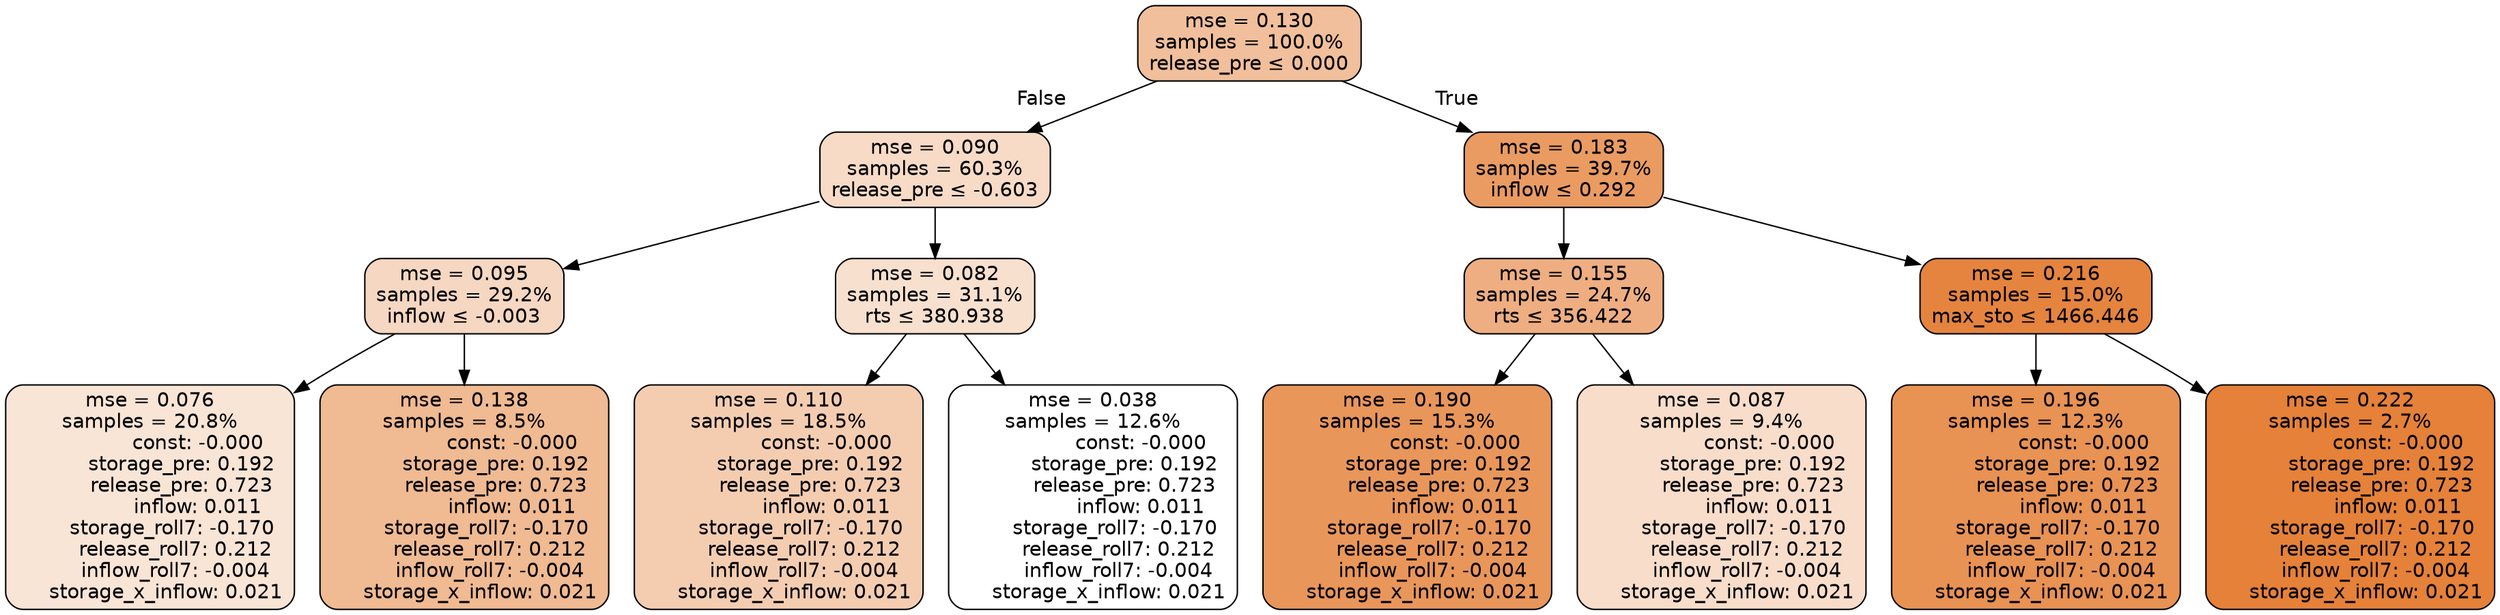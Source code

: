 digraph tree {
node [shape=rectangle, style="filled, rounded", color="black", fontname=helvetica] ;
edge [fontname=helvetica] ;
	"0" [label="mse = 0.130
samples = 100.0%
release_pre &le; 0.000", fillcolor="#f1bf9b"]
	"1" [label="mse = 0.090
samples = 60.3%
release_pre &le; -0.603", fillcolor="#f7dbc7"]
	"2" [label="mse = 0.095
samples = 29.2%
inflow &le; -0.003", fillcolor="#f6d7c1"]
	"3" [label="mse = 0.076
samples = 20.8%
               const: -0.000
          storage_pre: 0.192
          release_pre: 0.723
               inflow: 0.011
       storage_roll7: -0.170
        release_roll7: 0.212
        inflow_roll7: -0.004
     storage_x_inflow: 0.021", fillcolor="#f9e5d6"]
	"4" [label="mse = 0.138
samples = 8.5%
               const: -0.000
          storage_pre: 0.192
          release_pre: 0.723
               inflow: 0.011
       storage_roll7: -0.170
        release_roll7: 0.212
        inflow_roll7: -0.004
     storage_x_inflow: 0.021", fillcolor="#f0ba92"]
	"5" [label="mse = 0.082
samples = 31.1%
rts &le; 380.938", fillcolor="#f8e0cf"]
	"6" [label="mse = 0.110
samples = 18.5%
               const: -0.000
          storage_pre: 0.192
          release_pre: 0.723
               inflow: 0.011
       storage_roll7: -0.170
        release_roll7: 0.212
        inflow_roll7: -0.004
     storage_x_inflow: 0.021", fillcolor="#f4cdb1"]
	"7" [label="mse = 0.038
samples = 12.6%
               const: -0.000
          storage_pre: 0.192
          release_pre: 0.723
               inflow: 0.011
       storage_roll7: -0.170
        release_roll7: 0.212
        inflow_roll7: -0.004
     storage_x_inflow: 0.021", fillcolor="#ffffff"]
	"8" [label="mse = 0.183
samples = 39.7%
inflow &le; 0.292", fillcolor="#ea9b62"]
	"9" [label="mse = 0.155
samples = 24.7%
rts &le; 356.422", fillcolor="#eeae81"]
	"10" [label="mse = 0.190
samples = 15.3%
               const: -0.000
          storage_pre: 0.192
          release_pre: 0.723
               inflow: 0.011
       storage_roll7: -0.170
        release_roll7: 0.212
        inflow_roll7: -0.004
     storage_x_inflow: 0.021", fillcolor="#e9965b"]
	"11" [label="mse = 0.087
samples = 9.4%
               const: -0.000
          storage_pre: 0.192
          release_pre: 0.723
               inflow: 0.011
       storage_roll7: -0.170
        release_roll7: 0.212
        inflow_roll7: -0.004
     storage_x_inflow: 0.021", fillcolor="#f8ddca"]
	"12" [label="mse = 0.216
samples = 15.0%
max_sto &le; 1466.446", fillcolor="#e5843e"]
	"13" [label="mse = 0.196
samples = 12.3%
               const: -0.000
          storage_pre: 0.192
          release_pre: 0.723
               inflow: 0.011
       storage_roll7: -0.170
        release_roll7: 0.212
        inflow_roll7: -0.004
     storage_x_inflow: 0.021", fillcolor="#e89254"]
	"14" [label="mse = 0.222
samples = 2.7%
               const: -0.000
          storage_pre: 0.192
          release_pre: 0.723
               inflow: 0.011
       storage_roll7: -0.170
        release_roll7: 0.212
        inflow_roll7: -0.004
     storage_x_inflow: 0.021", fillcolor="#e58139"]

	"0" -> "1" [labeldistance=2.5, labelangle=45, headlabel="False"]
	"1" -> "2"
	"2" -> "3"
	"2" -> "4"
	"1" -> "5"
	"5" -> "6"
	"5" -> "7"
	"0" -> "8" [labeldistance=2.5, labelangle=-45, headlabel="True"]
	"8" -> "9"
	"9" -> "10"
	"9" -> "11"
	"8" -> "12"
	"12" -> "13"
	"12" -> "14"
}
